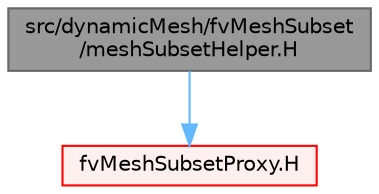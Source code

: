 digraph "src/dynamicMesh/fvMeshSubset/meshSubsetHelper.H"
{
 // LATEX_PDF_SIZE
  bgcolor="transparent";
  edge [fontname=Helvetica,fontsize=10,labelfontname=Helvetica,labelfontsize=10];
  node [fontname=Helvetica,fontsize=10,shape=box,height=0.2,width=0.4];
  Node1 [id="Node000001",label="src/dynamicMesh/fvMeshSubset\l/meshSubsetHelper.H",height=0.2,width=0.4,color="gray40", fillcolor="grey60", style="filled", fontcolor="black",tooltip=" "];
  Node1 -> Node2 [id="edge1_Node000001_Node000002",color="steelblue1",style="solid",tooltip=" "];
  Node2 [id="Node000002",label="fvMeshSubsetProxy.H",height=0.2,width=0.4,color="red", fillcolor="#FFF0F0", style="filled",URL="$fvMeshSubsetProxy_8H.html",tooltip=" "];
}
